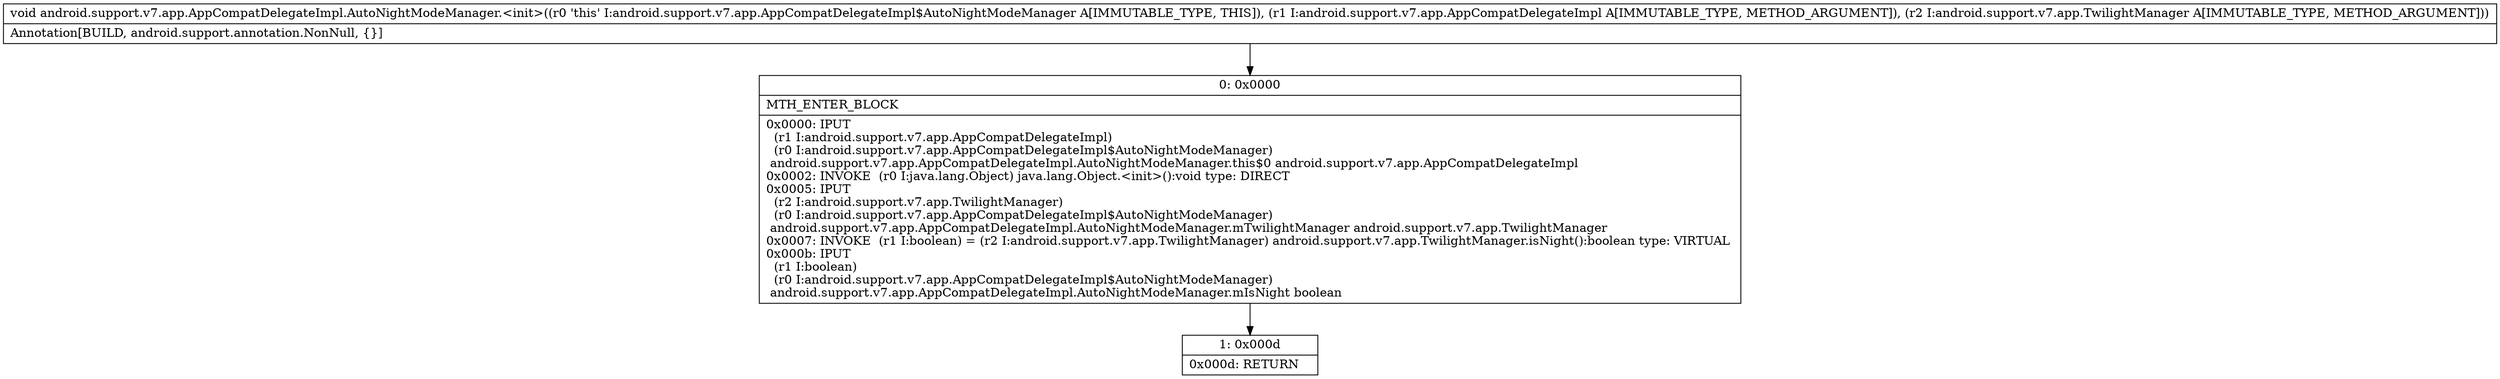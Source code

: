 digraph "CFG forandroid.support.v7.app.AppCompatDelegateImpl.AutoNightModeManager.\<init\>(Landroid\/support\/v7\/app\/AppCompatDelegateImpl;Landroid\/support\/v7\/app\/TwilightManager;)V" {
Node_0 [shape=record,label="{0\:\ 0x0000|MTH_ENTER_BLOCK\l|0x0000: IPUT  \l  (r1 I:android.support.v7.app.AppCompatDelegateImpl)\l  (r0 I:android.support.v7.app.AppCompatDelegateImpl$AutoNightModeManager)\l android.support.v7.app.AppCompatDelegateImpl.AutoNightModeManager.this$0 android.support.v7.app.AppCompatDelegateImpl \l0x0002: INVOKE  (r0 I:java.lang.Object) java.lang.Object.\<init\>():void type: DIRECT \l0x0005: IPUT  \l  (r2 I:android.support.v7.app.TwilightManager)\l  (r0 I:android.support.v7.app.AppCompatDelegateImpl$AutoNightModeManager)\l android.support.v7.app.AppCompatDelegateImpl.AutoNightModeManager.mTwilightManager android.support.v7.app.TwilightManager \l0x0007: INVOKE  (r1 I:boolean) = (r2 I:android.support.v7.app.TwilightManager) android.support.v7.app.TwilightManager.isNight():boolean type: VIRTUAL \l0x000b: IPUT  \l  (r1 I:boolean)\l  (r0 I:android.support.v7.app.AppCompatDelegateImpl$AutoNightModeManager)\l android.support.v7.app.AppCompatDelegateImpl.AutoNightModeManager.mIsNight boolean \l}"];
Node_1 [shape=record,label="{1\:\ 0x000d|0x000d: RETURN   \l}"];
MethodNode[shape=record,label="{void android.support.v7.app.AppCompatDelegateImpl.AutoNightModeManager.\<init\>((r0 'this' I:android.support.v7.app.AppCompatDelegateImpl$AutoNightModeManager A[IMMUTABLE_TYPE, THIS]), (r1 I:android.support.v7.app.AppCompatDelegateImpl A[IMMUTABLE_TYPE, METHOD_ARGUMENT]), (r2 I:android.support.v7.app.TwilightManager A[IMMUTABLE_TYPE, METHOD_ARGUMENT]))  | Annotation[BUILD, android.support.annotation.NonNull, \{\}]\l}"];
MethodNode -> Node_0;
Node_0 -> Node_1;
}

